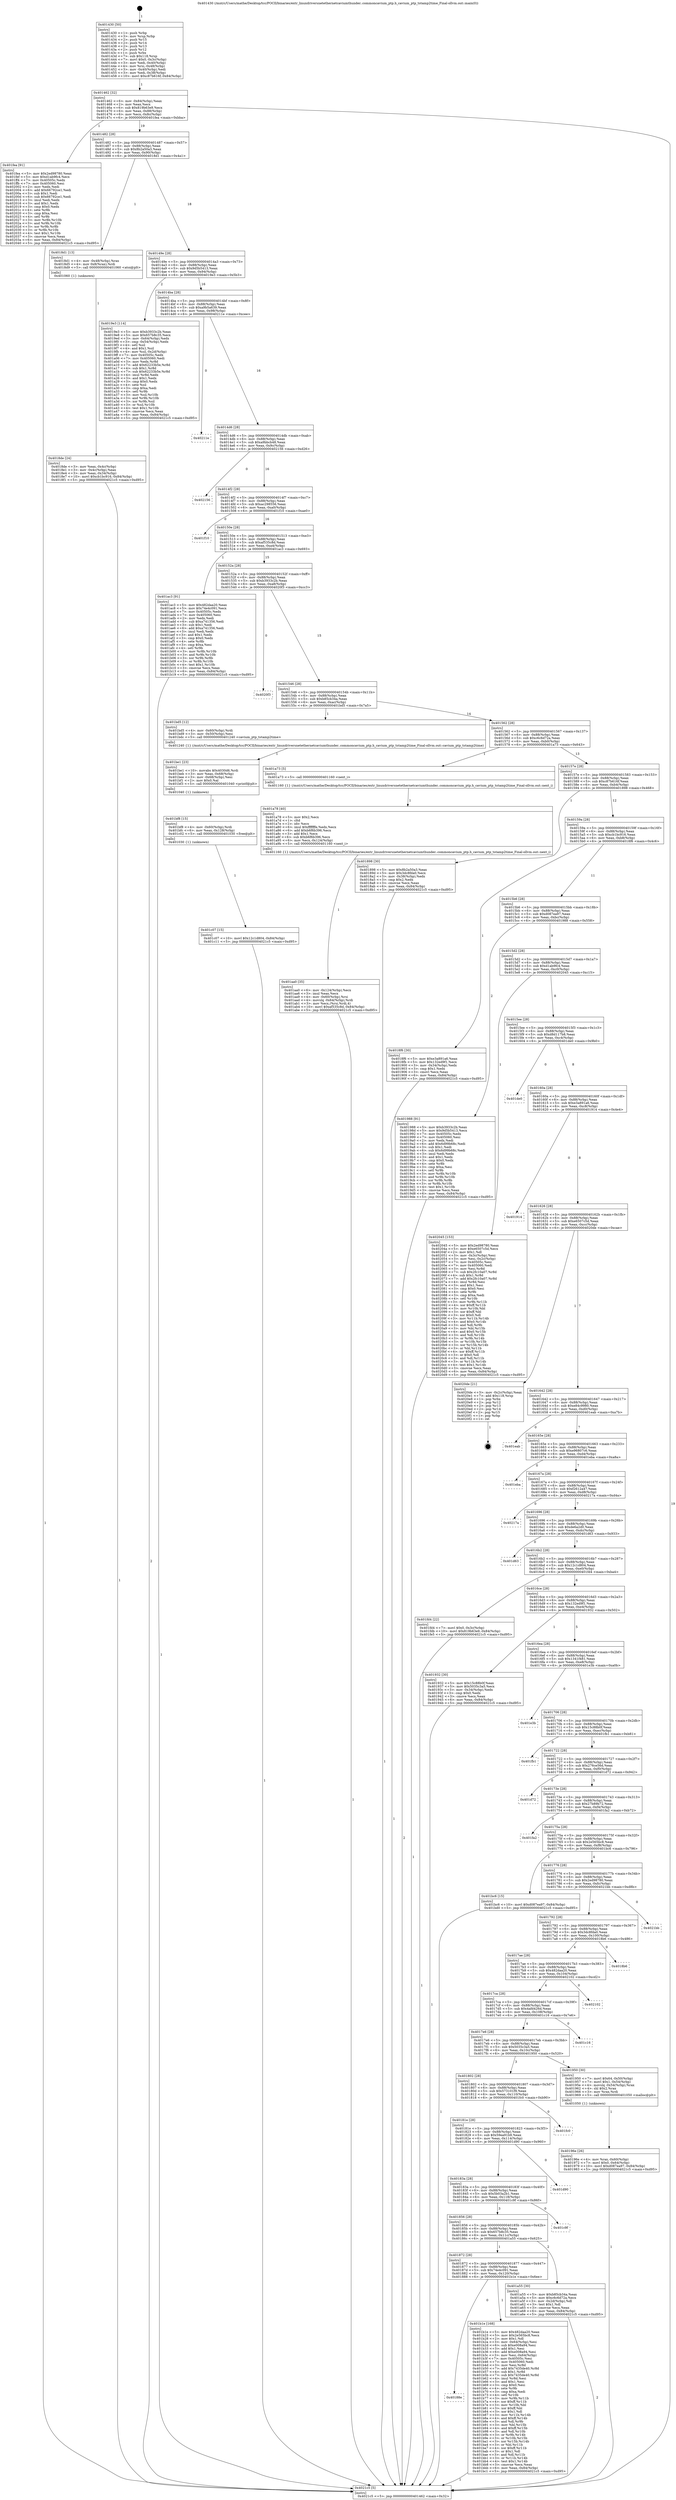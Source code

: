 digraph "0x401430" {
  label = "0x401430 (/mnt/c/Users/mathe/Desktop/tcc/POCII/binaries/extr_linuxdriversnetethernetcaviumthunder..commoncavium_ptp.h_cavium_ptp_tstamp2time_Final-ollvm.out::main(0))"
  labelloc = "t"
  node[shape=record]

  Entry [label="",width=0.3,height=0.3,shape=circle,fillcolor=black,style=filled]
  "0x401462" [label="{
     0x401462 [32]\l
     | [instrs]\l
     &nbsp;&nbsp;0x401462 \<+6\>: mov -0x84(%rbp),%eax\l
     &nbsp;&nbsp;0x401468 \<+2\>: mov %eax,%ecx\l
     &nbsp;&nbsp;0x40146a \<+6\>: sub $0x819b63e9,%ecx\l
     &nbsp;&nbsp;0x401470 \<+6\>: mov %eax,-0x88(%rbp)\l
     &nbsp;&nbsp;0x401476 \<+6\>: mov %ecx,-0x8c(%rbp)\l
     &nbsp;&nbsp;0x40147c \<+6\>: je 0000000000401fea \<main+0xbba\>\l
  }"]
  "0x401fea" [label="{
     0x401fea [91]\l
     | [instrs]\l
     &nbsp;&nbsp;0x401fea \<+5\>: mov $0x2ed98780,%eax\l
     &nbsp;&nbsp;0x401fef \<+5\>: mov $0xd1ab9fc4,%ecx\l
     &nbsp;&nbsp;0x401ff4 \<+7\>: mov 0x40505c,%edx\l
     &nbsp;&nbsp;0x401ffb \<+7\>: mov 0x405060,%esi\l
     &nbsp;&nbsp;0x402002 \<+2\>: mov %edx,%edi\l
     &nbsp;&nbsp;0x402004 \<+6\>: add $0x66792ce1,%edi\l
     &nbsp;&nbsp;0x40200a \<+3\>: sub $0x1,%edi\l
     &nbsp;&nbsp;0x40200d \<+6\>: sub $0x66792ce1,%edi\l
     &nbsp;&nbsp;0x402013 \<+3\>: imul %edi,%edx\l
     &nbsp;&nbsp;0x402016 \<+3\>: and $0x1,%edx\l
     &nbsp;&nbsp;0x402019 \<+3\>: cmp $0x0,%edx\l
     &nbsp;&nbsp;0x40201c \<+4\>: sete %r8b\l
     &nbsp;&nbsp;0x402020 \<+3\>: cmp $0xa,%esi\l
     &nbsp;&nbsp;0x402023 \<+4\>: setl %r9b\l
     &nbsp;&nbsp;0x402027 \<+3\>: mov %r8b,%r10b\l
     &nbsp;&nbsp;0x40202a \<+3\>: and %r9b,%r10b\l
     &nbsp;&nbsp;0x40202d \<+3\>: xor %r9b,%r8b\l
     &nbsp;&nbsp;0x402030 \<+3\>: or %r8b,%r10b\l
     &nbsp;&nbsp;0x402033 \<+4\>: test $0x1,%r10b\l
     &nbsp;&nbsp;0x402037 \<+3\>: cmovne %ecx,%eax\l
     &nbsp;&nbsp;0x40203a \<+6\>: mov %eax,-0x84(%rbp)\l
     &nbsp;&nbsp;0x402040 \<+5\>: jmp 00000000004021c5 \<main+0xd95\>\l
  }"]
  "0x401482" [label="{
     0x401482 [28]\l
     | [instrs]\l
     &nbsp;&nbsp;0x401482 \<+5\>: jmp 0000000000401487 \<main+0x57\>\l
     &nbsp;&nbsp;0x401487 \<+6\>: mov -0x88(%rbp),%eax\l
     &nbsp;&nbsp;0x40148d \<+5\>: sub $0x8b2a50a3,%eax\l
     &nbsp;&nbsp;0x401492 \<+6\>: mov %eax,-0x90(%rbp)\l
     &nbsp;&nbsp;0x401498 \<+6\>: je 00000000004018d1 \<main+0x4a1\>\l
  }"]
  Exit [label="",width=0.3,height=0.3,shape=circle,fillcolor=black,style=filled,peripheries=2]
  "0x4018d1" [label="{
     0x4018d1 [13]\l
     | [instrs]\l
     &nbsp;&nbsp;0x4018d1 \<+4\>: mov -0x48(%rbp),%rax\l
     &nbsp;&nbsp;0x4018d5 \<+4\>: mov 0x8(%rax),%rdi\l
     &nbsp;&nbsp;0x4018d9 \<+5\>: call 0000000000401060 \<atoi@plt\>\l
     | [calls]\l
     &nbsp;&nbsp;0x401060 \{1\} (unknown)\l
  }"]
  "0x40149e" [label="{
     0x40149e [28]\l
     | [instrs]\l
     &nbsp;&nbsp;0x40149e \<+5\>: jmp 00000000004014a3 \<main+0x73\>\l
     &nbsp;&nbsp;0x4014a3 \<+6\>: mov -0x88(%rbp),%eax\l
     &nbsp;&nbsp;0x4014a9 \<+5\>: sub $0x9d5b5413,%eax\l
     &nbsp;&nbsp;0x4014ae \<+6\>: mov %eax,-0x94(%rbp)\l
     &nbsp;&nbsp;0x4014b4 \<+6\>: je 00000000004019e3 \<main+0x5b3\>\l
  }"]
  "0x401c07" [label="{
     0x401c07 [15]\l
     | [instrs]\l
     &nbsp;&nbsp;0x401c07 \<+10\>: movl $0x12c1d804,-0x84(%rbp)\l
     &nbsp;&nbsp;0x401c11 \<+5\>: jmp 00000000004021c5 \<main+0xd95\>\l
  }"]
  "0x4019e3" [label="{
     0x4019e3 [114]\l
     | [instrs]\l
     &nbsp;&nbsp;0x4019e3 \<+5\>: mov $0xb3933c2b,%eax\l
     &nbsp;&nbsp;0x4019e8 \<+5\>: mov $0x657b8c35,%ecx\l
     &nbsp;&nbsp;0x4019ed \<+3\>: mov -0x64(%rbp),%edx\l
     &nbsp;&nbsp;0x4019f0 \<+3\>: cmp -0x54(%rbp),%edx\l
     &nbsp;&nbsp;0x4019f3 \<+4\>: setl %sil\l
     &nbsp;&nbsp;0x4019f7 \<+4\>: and $0x1,%sil\l
     &nbsp;&nbsp;0x4019fb \<+4\>: mov %sil,-0x2d(%rbp)\l
     &nbsp;&nbsp;0x4019ff \<+7\>: mov 0x40505c,%edx\l
     &nbsp;&nbsp;0x401a06 \<+7\>: mov 0x405060,%edi\l
     &nbsp;&nbsp;0x401a0d \<+3\>: mov %edx,%r8d\l
     &nbsp;&nbsp;0x401a10 \<+7\>: add $0x62233b5e,%r8d\l
     &nbsp;&nbsp;0x401a17 \<+4\>: sub $0x1,%r8d\l
     &nbsp;&nbsp;0x401a1b \<+7\>: sub $0x62233b5e,%r8d\l
     &nbsp;&nbsp;0x401a22 \<+4\>: imul %r8d,%edx\l
     &nbsp;&nbsp;0x401a26 \<+3\>: and $0x1,%edx\l
     &nbsp;&nbsp;0x401a29 \<+3\>: cmp $0x0,%edx\l
     &nbsp;&nbsp;0x401a2c \<+4\>: sete %sil\l
     &nbsp;&nbsp;0x401a30 \<+3\>: cmp $0xa,%edi\l
     &nbsp;&nbsp;0x401a33 \<+4\>: setl %r9b\l
     &nbsp;&nbsp;0x401a37 \<+3\>: mov %sil,%r10b\l
     &nbsp;&nbsp;0x401a3a \<+3\>: and %r9b,%r10b\l
     &nbsp;&nbsp;0x401a3d \<+3\>: xor %r9b,%sil\l
     &nbsp;&nbsp;0x401a40 \<+3\>: or %sil,%r10b\l
     &nbsp;&nbsp;0x401a43 \<+4\>: test $0x1,%r10b\l
     &nbsp;&nbsp;0x401a47 \<+3\>: cmovne %ecx,%eax\l
     &nbsp;&nbsp;0x401a4a \<+6\>: mov %eax,-0x84(%rbp)\l
     &nbsp;&nbsp;0x401a50 \<+5\>: jmp 00000000004021c5 \<main+0xd95\>\l
  }"]
  "0x4014ba" [label="{
     0x4014ba [28]\l
     | [instrs]\l
     &nbsp;&nbsp;0x4014ba \<+5\>: jmp 00000000004014bf \<main+0x8f\>\l
     &nbsp;&nbsp;0x4014bf \<+6\>: mov -0x88(%rbp),%eax\l
     &nbsp;&nbsp;0x4014c5 \<+5\>: sub $0xa9b5a639,%eax\l
     &nbsp;&nbsp;0x4014ca \<+6\>: mov %eax,-0x98(%rbp)\l
     &nbsp;&nbsp;0x4014d0 \<+6\>: je 000000000040211e \<main+0xcee\>\l
  }"]
  "0x401bf8" [label="{
     0x401bf8 [15]\l
     | [instrs]\l
     &nbsp;&nbsp;0x401bf8 \<+4\>: mov -0x60(%rbp),%rdi\l
     &nbsp;&nbsp;0x401bfc \<+6\>: mov %eax,-0x128(%rbp)\l
     &nbsp;&nbsp;0x401c02 \<+5\>: call 0000000000401030 \<free@plt\>\l
     | [calls]\l
     &nbsp;&nbsp;0x401030 \{1\} (unknown)\l
  }"]
  "0x40211e" [label="{
     0x40211e\l
  }", style=dashed]
  "0x4014d6" [label="{
     0x4014d6 [28]\l
     | [instrs]\l
     &nbsp;&nbsp;0x4014d6 \<+5\>: jmp 00000000004014db \<main+0xab\>\l
     &nbsp;&nbsp;0x4014db \<+6\>: mov -0x88(%rbp),%eax\l
     &nbsp;&nbsp;0x4014e1 \<+5\>: sub $0xa9bbcb48,%eax\l
     &nbsp;&nbsp;0x4014e6 \<+6\>: mov %eax,-0x9c(%rbp)\l
     &nbsp;&nbsp;0x4014ec \<+6\>: je 0000000000402156 \<main+0xd26\>\l
  }"]
  "0x401be1" [label="{
     0x401be1 [23]\l
     | [instrs]\l
     &nbsp;&nbsp;0x401be1 \<+10\>: movabs $0x4030d6,%rdi\l
     &nbsp;&nbsp;0x401beb \<+3\>: mov %eax,-0x68(%rbp)\l
     &nbsp;&nbsp;0x401bee \<+3\>: mov -0x68(%rbp),%esi\l
     &nbsp;&nbsp;0x401bf1 \<+2\>: mov $0x0,%al\l
     &nbsp;&nbsp;0x401bf3 \<+5\>: call 0000000000401040 \<printf@plt\>\l
     | [calls]\l
     &nbsp;&nbsp;0x401040 \{1\} (unknown)\l
  }"]
  "0x402156" [label="{
     0x402156\l
  }", style=dashed]
  "0x4014f2" [label="{
     0x4014f2 [28]\l
     | [instrs]\l
     &nbsp;&nbsp;0x4014f2 \<+5\>: jmp 00000000004014f7 \<main+0xc7\>\l
     &nbsp;&nbsp;0x4014f7 \<+6\>: mov -0x88(%rbp),%eax\l
     &nbsp;&nbsp;0x4014fd \<+5\>: sub $0xac298556,%eax\l
     &nbsp;&nbsp;0x401502 \<+6\>: mov %eax,-0xa0(%rbp)\l
     &nbsp;&nbsp;0x401508 \<+6\>: je 0000000000401f10 \<main+0xae0\>\l
  }"]
  "0x40188e" [label="{
     0x40188e\l
  }", style=dashed]
  "0x401f10" [label="{
     0x401f10\l
  }", style=dashed]
  "0x40150e" [label="{
     0x40150e [28]\l
     | [instrs]\l
     &nbsp;&nbsp;0x40150e \<+5\>: jmp 0000000000401513 \<main+0xe3\>\l
     &nbsp;&nbsp;0x401513 \<+6\>: mov -0x88(%rbp),%eax\l
     &nbsp;&nbsp;0x401519 \<+5\>: sub $0xaf535c8d,%eax\l
     &nbsp;&nbsp;0x40151e \<+6\>: mov %eax,-0xa4(%rbp)\l
     &nbsp;&nbsp;0x401524 \<+6\>: je 0000000000401ac3 \<main+0x693\>\l
  }"]
  "0x401b1e" [label="{
     0x401b1e [168]\l
     | [instrs]\l
     &nbsp;&nbsp;0x401b1e \<+5\>: mov $0x482daa20,%eax\l
     &nbsp;&nbsp;0x401b23 \<+5\>: mov $0x2e565bc8,%ecx\l
     &nbsp;&nbsp;0x401b28 \<+2\>: mov $0x1,%dl\l
     &nbsp;&nbsp;0x401b2a \<+3\>: mov -0x64(%rbp),%esi\l
     &nbsp;&nbsp;0x401b2d \<+6\>: sub $0xe008a94,%esi\l
     &nbsp;&nbsp;0x401b33 \<+3\>: add $0x1,%esi\l
     &nbsp;&nbsp;0x401b36 \<+6\>: add $0xe008a94,%esi\l
     &nbsp;&nbsp;0x401b3c \<+3\>: mov %esi,-0x64(%rbp)\l
     &nbsp;&nbsp;0x401b3f \<+7\>: mov 0x40505c,%esi\l
     &nbsp;&nbsp;0x401b46 \<+7\>: mov 0x405060,%edi\l
     &nbsp;&nbsp;0x401b4d \<+3\>: mov %esi,%r8d\l
     &nbsp;&nbsp;0x401b50 \<+7\>: add $0x7435de40,%r8d\l
     &nbsp;&nbsp;0x401b57 \<+4\>: sub $0x1,%r8d\l
     &nbsp;&nbsp;0x401b5b \<+7\>: sub $0x7435de40,%r8d\l
     &nbsp;&nbsp;0x401b62 \<+4\>: imul %r8d,%esi\l
     &nbsp;&nbsp;0x401b66 \<+3\>: and $0x1,%esi\l
     &nbsp;&nbsp;0x401b69 \<+3\>: cmp $0x0,%esi\l
     &nbsp;&nbsp;0x401b6c \<+4\>: sete %r9b\l
     &nbsp;&nbsp;0x401b70 \<+3\>: cmp $0xa,%edi\l
     &nbsp;&nbsp;0x401b73 \<+4\>: setl %r10b\l
     &nbsp;&nbsp;0x401b77 \<+3\>: mov %r9b,%r11b\l
     &nbsp;&nbsp;0x401b7a \<+4\>: xor $0xff,%r11b\l
     &nbsp;&nbsp;0x401b7e \<+3\>: mov %r10b,%bl\l
     &nbsp;&nbsp;0x401b81 \<+3\>: xor $0xff,%bl\l
     &nbsp;&nbsp;0x401b84 \<+3\>: xor $0x1,%dl\l
     &nbsp;&nbsp;0x401b87 \<+3\>: mov %r11b,%r14b\l
     &nbsp;&nbsp;0x401b8a \<+4\>: and $0xff,%r14b\l
     &nbsp;&nbsp;0x401b8e \<+3\>: and %dl,%r9b\l
     &nbsp;&nbsp;0x401b91 \<+3\>: mov %bl,%r15b\l
     &nbsp;&nbsp;0x401b94 \<+4\>: and $0xff,%r15b\l
     &nbsp;&nbsp;0x401b98 \<+3\>: and %dl,%r10b\l
     &nbsp;&nbsp;0x401b9b \<+3\>: or %r9b,%r14b\l
     &nbsp;&nbsp;0x401b9e \<+3\>: or %r10b,%r15b\l
     &nbsp;&nbsp;0x401ba1 \<+3\>: xor %r15b,%r14b\l
     &nbsp;&nbsp;0x401ba4 \<+3\>: or %bl,%r11b\l
     &nbsp;&nbsp;0x401ba7 \<+4\>: xor $0xff,%r11b\l
     &nbsp;&nbsp;0x401bab \<+3\>: or $0x1,%dl\l
     &nbsp;&nbsp;0x401bae \<+3\>: and %dl,%r11b\l
     &nbsp;&nbsp;0x401bb1 \<+3\>: or %r11b,%r14b\l
     &nbsp;&nbsp;0x401bb4 \<+4\>: test $0x1,%r14b\l
     &nbsp;&nbsp;0x401bb8 \<+3\>: cmovne %ecx,%eax\l
     &nbsp;&nbsp;0x401bbb \<+6\>: mov %eax,-0x84(%rbp)\l
     &nbsp;&nbsp;0x401bc1 \<+5\>: jmp 00000000004021c5 \<main+0xd95\>\l
  }"]
  "0x401ac3" [label="{
     0x401ac3 [91]\l
     | [instrs]\l
     &nbsp;&nbsp;0x401ac3 \<+5\>: mov $0x482daa20,%eax\l
     &nbsp;&nbsp;0x401ac8 \<+5\>: mov $0x74e4c091,%ecx\l
     &nbsp;&nbsp;0x401acd \<+7\>: mov 0x40505c,%edx\l
     &nbsp;&nbsp;0x401ad4 \<+7\>: mov 0x405060,%esi\l
     &nbsp;&nbsp;0x401adb \<+2\>: mov %edx,%edi\l
     &nbsp;&nbsp;0x401add \<+6\>: sub $0xa741356,%edi\l
     &nbsp;&nbsp;0x401ae3 \<+3\>: sub $0x1,%edi\l
     &nbsp;&nbsp;0x401ae6 \<+6\>: add $0xa741356,%edi\l
     &nbsp;&nbsp;0x401aec \<+3\>: imul %edi,%edx\l
     &nbsp;&nbsp;0x401aef \<+3\>: and $0x1,%edx\l
     &nbsp;&nbsp;0x401af2 \<+3\>: cmp $0x0,%edx\l
     &nbsp;&nbsp;0x401af5 \<+4\>: sete %r8b\l
     &nbsp;&nbsp;0x401af9 \<+3\>: cmp $0xa,%esi\l
     &nbsp;&nbsp;0x401afc \<+4\>: setl %r9b\l
     &nbsp;&nbsp;0x401b00 \<+3\>: mov %r8b,%r10b\l
     &nbsp;&nbsp;0x401b03 \<+3\>: and %r9b,%r10b\l
     &nbsp;&nbsp;0x401b06 \<+3\>: xor %r9b,%r8b\l
     &nbsp;&nbsp;0x401b09 \<+3\>: or %r8b,%r10b\l
     &nbsp;&nbsp;0x401b0c \<+4\>: test $0x1,%r10b\l
     &nbsp;&nbsp;0x401b10 \<+3\>: cmovne %ecx,%eax\l
     &nbsp;&nbsp;0x401b13 \<+6\>: mov %eax,-0x84(%rbp)\l
     &nbsp;&nbsp;0x401b19 \<+5\>: jmp 00000000004021c5 \<main+0xd95\>\l
  }"]
  "0x40152a" [label="{
     0x40152a [28]\l
     | [instrs]\l
     &nbsp;&nbsp;0x40152a \<+5\>: jmp 000000000040152f \<main+0xff\>\l
     &nbsp;&nbsp;0x40152f \<+6\>: mov -0x88(%rbp),%eax\l
     &nbsp;&nbsp;0x401535 \<+5\>: sub $0xb3933c2b,%eax\l
     &nbsp;&nbsp;0x40153a \<+6\>: mov %eax,-0xa8(%rbp)\l
     &nbsp;&nbsp;0x401540 \<+6\>: je 00000000004020f3 \<main+0xcc3\>\l
  }"]
  "0x401aa0" [label="{
     0x401aa0 [35]\l
     | [instrs]\l
     &nbsp;&nbsp;0x401aa0 \<+6\>: mov -0x124(%rbp),%ecx\l
     &nbsp;&nbsp;0x401aa6 \<+3\>: imul %eax,%ecx\l
     &nbsp;&nbsp;0x401aa9 \<+4\>: mov -0x60(%rbp),%rsi\l
     &nbsp;&nbsp;0x401aad \<+4\>: movslq -0x64(%rbp),%rdi\l
     &nbsp;&nbsp;0x401ab1 \<+3\>: mov %ecx,(%rsi,%rdi,4)\l
     &nbsp;&nbsp;0x401ab4 \<+10\>: movl $0xaf535c8d,-0x84(%rbp)\l
     &nbsp;&nbsp;0x401abe \<+5\>: jmp 00000000004021c5 \<main+0xd95\>\l
  }"]
  "0x4020f3" [label="{
     0x4020f3\l
  }", style=dashed]
  "0x401546" [label="{
     0x401546 [28]\l
     | [instrs]\l
     &nbsp;&nbsp;0x401546 \<+5\>: jmp 000000000040154b \<main+0x11b\>\l
     &nbsp;&nbsp;0x40154b \<+6\>: mov -0x88(%rbp),%eax\l
     &nbsp;&nbsp;0x401551 \<+5\>: sub $0xb85cb34a,%eax\l
     &nbsp;&nbsp;0x401556 \<+6\>: mov %eax,-0xac(%rbp)\l
     &nbsp;&nbsp;0x40155c \<+6\>: je 0000000000401bd5 \<main+0x7a5\>\l
  }"]
  "0x401a78" [label="{
     0x401a78 [40]\l
     | [instrs]\l
     &nbsp;&nbsp;0x401a78 \<+5\>: mov $0x2,%ecx\l
     &nbsp;&nbsp;0x401a7d \<+1\>: cltd\l
     &nbsp;&nbsp;0x401a7e \<+2\>: idiv %ecx\l
     &nbsp;&nbsp;0x401a80 \<+6\>: imul $0xfffffffe,%edx,%ecx\l
     &nbsp;&nbsp;0x401a86 \<+6\>: add $0xb6f6b396,%ecx\l
     &nbsp;&nbsp;0x401a8c \<+3\>: add $0x1,%ecx\l
     &nbsp;&nbsp;0x401a8f \<+6\>: sub $0xb6f6b396,%ecx\l
     &nbsp;&nbsp;0x401a95 \<+6\>: mov %ecx,-0x124(%rbp)\l
     &nbsp;&nbsp;0x401a9b \<+5\>: call 0000000000401160 \<next_i\>\l
     | [calls]\l
     &nbsp;&nbsp;0x401160 \{1\} (/mnt/c/Users/mathe/Desktop/tcc/POCII/binaries/extr_linuxdriversnetethernetcaviumthunder..commoncavium_ptp.h_cavium_ptp_tstamp2time_Final-ollvm.out::next_i)\l
  }"]
  "0x401bd5" [label="{
     0x401bd5 [12]\l
     | [instrs]\l
     &nbsp;&nbsp;0x401bd5 \<+4\>: mov -0x60(%rbp),%rdi\l
     &nbsp;&nbsp;0x401bd9 \<+3\>: mov -0x50(%rbp),%esi\l
     &nbsp;&nbsp;0x401bdc \<+5\>: call 0000000000401240 \<cavium_ptp_tstamp2time\>\l
     | [calls]\l
     &nbsp;&nbsp;0x401240 \{1\} (/mnt/c/Users/mathe/Desktop/tcc/POCII/binaries/extr_linuxdriversnetethernetcaviumthunder..commoncavium_ptp.h_cavium_ptp_tstamp2time_Final-ollvm.out::cavium_ptp_tstamp2time)\l
  }"]
  "0x401562" [label="{
     0x401562 [28]\l
     | [instrs]\l
     &nbsp;&nbsp;0x401562 \<+5\>: jmp 0000000000401567 \<main+0x137\>\l
     &nbsp;&nbsp;0x401567 \<+6\>: mov -0x88(%rbp),%eax\l
     &nbsp;&nbsp;0x40156d \<+5\>: sub $0xc6c6d72a,%eax\l
     &nbsp;&nbsp;0x401572 \<+6\>: mov %eax,-0xb0(%rbp)\l
     &nbsp;&nbsp;0x401578 \<+6\>: je 0000000000401a73 \<main+0x643\>\l
  }"]
  "0x401872" [label="{
     0x401872 [28]\l
     | [instrs]\l
     &nbsp;&nbsp;0x401872 \<+5\>: jmp 0000000000401877 \<main+0x447\>\l
     &nbsp;&nbsp;0x401877 \<+6\>: mov -0x88(%rbp),%eax\l
     &nbsp;&nbsp;0x40187d \<+5\>: sub $0x74e4c091,%eax\l
     &nbsp;&nbsp;0x401882 \<+6\>: mov %eax,-0x120(%rbp)\l
     &nbsp;&nbsp;0x401888 \<+6\>: je 0000000000401b1e \<main+0x6ee\>\l
  }"]
  "0x401a73" [label="{
     0x401a73 [5]\l
     | [instrs]\l
     &nbsp;&nbsp;0x401a73 \<+5\>: call 0000000000401160 \<next_i\>\l
     | [calls]\l
     &nbsp;&nbsp;0x401160 \{1\} (/mnt/c/Users/mathe/Desktop/tcc/POCII/binaries/extr_linuxdriversnetethernetcaviumthunder..commoncavium_ptp.h_cavium_ptp_tstamp2time_Final-ollvm.out::next_i)\l
  }"]
  "0x40157e" [label="{
     0x40157e [28]\l
     | [instrs]\l
     &nbsp;&nbsp;0x40157e \<+5\>: jmp 0000000000401583 \<main+0x153\>\l
     &nbsp;&nbsp;0x401583 \<+6\>: mov -0x88(%rbp),%eax\l
     &nbsp;&nbsp;0x401589 \<+5\>: sub $0xc87b616f,%eax\l
     &nbsp;&nbsp;0x40158e \<+6\>: mov %eax,-0xb4(%rbp)\l
     &nbsp;&nbsp;0x401594 \<+6\>: je 0000000000401898 \<main+0x468\>\l
  }"]
  "0x401a55" [label="{
     0x401a55 [30]\l
     | [instrs]\l
     &nbsp;&nbsp;0x401a55 \<+5\>: mov $0xb85cb34a,%eax\l
     &nbsp;&nbsp;0x401a5a \<+5\>: mov $0xc6c6d72a,%ecx\l
     &nbsp;&nbsp;0x401a5f \<+3\>: mov -0x2d(%rbp),%dl\l
     &nbsp;&nbsp;0x401a62 \<+3\>: test $0x1,%dl\l
     &nbsp;&nbsp;0x401a65 \<+3\>: cmovne %ecx,%eax\l
     &nbsp;&nbsp;0x401a68 \<+6\>: mov %eax,-0x84(%rbp)\l
     &nbsp;&nbsp;0x401a6e \<+5\>: jmp 00000000004021c5 \<main+0xd95\>\l
  }"]
  "0x401898" [label="{
     0x401898 [30]\l
     | [instrs]\l
     &nbsp;&nbsp;0x401898 \<+5\>: mov $0x8b2a50a3,%eax\l
     &nbsp;&nbsp;0x40189d \<+5\>: mov $0x3dc8fda0,%ecx\l
     &nbsp;&nbsp;0x4018a2 \<+3\>: mov -0x38(%rbp),%edx\l
     &nbsp;&nbsp;0x4018a5 \<+3\>: cmp $0x2,%edx\l
     &nbsp;&nbsp;0x4018a8 \<+3\>: cmovne %ecx,%eax\l
     &nbsp;&nbsp;0x4018ab \<+6\>: mov %eax,-0x84(%rbp)\l
     &nbsp;&nbsp;0x4018b1 \<+5\>: jmp 00000000004021c5 \<main+0xd95\>\l
  }"]
  "0x40159a" [label="{
     0x40159a [28]\l
     | [instrs]\l
     &nbsp;&nbsp;0x40159a \<+5\>: jmp 000000000040159f \<main+0x16f\>\l
     &nbsp;&nbsp;0x40159f \<+6\>: mov -0x88(%rbp),%eax\l
     &nbsp;&nbsp;0x4015a5 \<+5\>: sub $0xcb1bc916,%eax\l
     &nbsp;&nbsp;0x4015aa \<+6\>: mov %eax,-0xb8(%rbp)\l
     &nbsp;&nbsp;0x4015b0 \<+6\>: je 00000000004018f6 \<main+0x4c6\>\l
  }"]
  "0x4021c5" [label="{
     0x4021c5 [5]\l
     | [instrs]\l
     &nbsp;&nbsp;0x4021c5 \<+5\>: jmp 0000000000401462 \<main+0x32\>\l
  }"]
  "0x401430" [label="{
     0x401430 [50]\l
     | [instrs]\l
     &nbsp;&nbsp;0x401430 \<+1\>: push %rbp\l
     &nbsp;&nbsp;0x401431 \<+3\>: mov %rsp,%rbp\l
     &nbsp;&nbsp;0x401434 \<+2\>: push %r15\l
     &nbsp;&nbsp;0x401436 \<+2\>: push %r14\l
     &nbsp;&nbsp;0x401438 \<+2\>: push %r13\l
     &nbsp;&nbsp;0x40143a \<+2\>: push %r12\l
     &nbsp;&nbsp;0x40143c \<+1\>: push %rbx\l
     &nbsp;&nbsp;0x40143d \<+7\>: sub $0x118,%rsp\l
     &nbsp;&nbsp;0x401444 \<+7\>: movl $0x0,-0x3c(%rbp)\l
     &nbsp;&nbsp;0x40144b \<+3\>: mov %edi,-0x40(%rbp)\l
     &nbsp;&nbsp;0x40144e \<+4\>: mov %rsi,-0x48(%rbp)\l
     &nbsp;&nbsp;0x401452 \<+3\>: mov -0x40(%rbp),%edi\l
     &nbsp;&nbsp;0x401455 \<+3\>: mov %edi,-0x38(%rbp)\l
     &nbsp;&nbsp;0x401458 \<+10\>: movl $0xc87b616f,-0x84(%rbp)\l
  }"]
  "0x4018de" [label="{
     0x4018de [24]\l
     | [instrs]\l
     &nbsp;&nbsp;0x4018de \<+3\>: mov %eax,-0x4c(%rbp)\l
     &nbsp;&nbsp;0x4018e1 \<+3\>: mov -0x4c(%rbp),%eax\l
     &nbsp;&nbsp;0x4018e4 \<+3\>: mov %eax,-0x34(%rbp)\l
     &nbsp;&nbsp;0x4018e7 \<+10\>: movl $0xcb1bc916,-0x84(%rbp)\l
     &nbsp;&nbsp;0x4018f1 \<+5\>: jmp 00000000004021c5 \<main+0xd95\>\l
  }"]
  "0x401856" [label="{
     0x401856 [28]\l
     | [instrs]\l
     &nbsp;&nbsp;0x401856 \<+5\>: jmp 000000000040185b \<main+0x42b\>\l
     &nbsp;&nbsp;0x40185b \<+6\>: mov -0x88(%rbp),%eax\l
     &nbsp;&nbsp;0x401861 \<+5\>: sub $0x657b8c35,%eax\l
     &nbsp;&nbsp;0x401866 \<+6\>: mov %eax,-0x11c(%rbp)\l
     &nbsp;&nbsp;0x40186c \<+6\>: je 0000000000401a55 \<main+0x625\>\l
  }"]
  "0x4018f6" [label="{
     0x4018f6 [30]\l
     | [instrs]\l
     &nbsp;&nbsp;0x4018f6 \<+5\>: mov $0xe3a891a6,%eax\l
     &nbsp;&nbsp;0x4018fb \<+5\>: mov $0x132ed9f1,%ecx\l
     &nbsp;&nbsp;0x401900 \<+3\>: mov -0x34(%rbp),%edx\l
     &nbsp;&nbsp;0x401903 \<+3\>: cmp $0x1,%edx\l
     &nbsp;&nbsp;0x401906 \<+3\>: cmovl %ecx,%eax\l
     &nbsp;&nbsp;0x401909 \<+6\>: mov %eax,-0x84(%rbp)\l
     &nbsp;&nbsp;0x40190f \<+5\>: jmp 00000000004021c5 \<main+0xd95\>\l
  }"]
  "0x4015b6" [label="{
     0x4015b6 [28]\l
     | [instrs]\l
     &nbsp;&nbsp;0x4015b6 \<+5\>: jmp 00000000004015bb \<main+0x18b\>\l
     &nbsp;&nbsp;0x4015bb \<+6\>: mov -0x88(%rbp),%eax\l
     &nbsp;&nbsp;0x4015c1 \<+5\>: sub $0xd087ea97,%eax\l
     &nbsp;&nbsp;0x4015c6 \<+6\>: mov %eax,-0xbc(%rbp)\l
     &nbsp;&nbsp;0x4015cc \<+6\>: je 0000000000401988 \<main+0x558\>\l
  }"]
  "0x401c9f" [label="{
     0x401c9f\l
  }", style=dashed]
  "0x401988" [label="{
     0x401988 [91]\l
     | [instrs]\l
     &nbsp;&nbsp;0x401988 \<+5\>: mov $0xb3933c2b,%eax\l
     &nbsp;&nbsp;0x40198d \<+5\>: mov $0x9d5b5413,%ecx\l
     &nbsp;&nbsp;0x401992 \<+7\>: mov 0x40505c,%edx\l
     &nbsp;&nbsp;0x401999 \<+7\>: mov 0x405060,%esi\l
     &nbsp;&nbsp;0x4019a0 \<+2\>: mov %edx,%edi\l
     &nbsp;&nbsp;0x4019a2 \<+6\>: add $0x6d99b68c,%edi\l
     &nbsp;&nbsp;0x4019a8 \<+3\>: sub $0x1,%edi\l
     &nbsp;&nbsp;0x4019ab \<+6\>: sub $0x6d99b68c,%edi\l
     &nbsp;&nbsp;0x4019b1 \<+3\>: imul %edi,%edx\l
     &nbsp;&nbsp;0x4019b4 \<+3\>: and $0x1,%edx\l
     &nbsp;&nbsp;0x4019b7 \<+3\>: cmp $0x0,%edx\l
     &nbsp;&nbsp;0x4019ba \<+4\>: sete %r8b\l
     &nbsp;&nbsp;0x4019be \<+3\>: cmp $0xa,%esi\l
     &nbsp;&nbsp;0x4019c1 \<+4\>: setl %r9b\l
     &nbsp;&nbsp;0x4019c5 \<+3\>: mov %r8b,%r10b\l
     &nbsp;&nbsp;0x4019c8 \<+3\>: and %r9b,%r10b\l
     &nbsp;&nbsp;0x4019cb \<+3\>: xor %r9b,%r8b\l
     &nbsp;&nbsp;0x4019ce \<+3\>: or %r8b,%r10b\l
     &nbsp;&nbsp;0x4019d1 \<+4\>: test $0x1,%r10b\l
     &nbsp;&nbsp;0x4019d5 \<+3\>: cmovne %ecx,%eax\l
     &nbsp;&nbsp;0x4019d8 \<+6\>: mov %eax,-0x84(%rbp)\l
     &nbsp;&nbsp;0x4019de \<+5\>: jmp 00000000004021c5 \<main+0xd95\>\l
  }"]
  "0x4015d2" [label="{
     0x4015d2 [28]\l
     | [instrs]\l
     &nbsp;&nbsp;0x4015d2 \<+5\>: jmp 00000000004015d7 \<main+0x1a7\>\l
     &nbsp;&nbsp;0x4015d7 \<+6\>: mov -0x88(%rbp),%eax\l
     &nbsp;&nbsp;0x4015dd \<+5\>: sub $0xd1ab9fc4,%eax\l
     &nbsp;&nbsp;0x4015e2 \<+6\>: mov %eax,-0xc0(%rbp)\l
     &nbsp;&nbsp;0x4015e8 \<+6\>: je 0000000000402045 \<main+0xc15\>\l
  }"]
  "0x40183a" [label="{
     0x40183a [28]\l
     | [instrs]\l
     &nbsp;&nbsp;0x40183a \<+5\>: jmp 000000000040183f \<main+0x40f\>\l
     &nbsp;&nbsp;0x40183f \<+6\>: mov -0x88(%rbp),%eax\l
     &nbsp;&nbsp;0x401845 \<+5\>: sub $0x5b03a2b1,%eax\l
     &nbsp;&nbsp;0x40184a \<+6\>: mov %eax,-0x118(%rbp)\l
     &nbsp;&nbsp;0x401850 \<+6\>: je 0000000000401c9f \<main+0x86f\>\l
  }"]
  "0x402045" [label="{
     0x402045 [153]\l
     | [instrs]\l
     &nbsp;&nbsp;0x402045 \<+5\>: mov $0x2ed98780,%eax\l
     &nbsp;&nbsp;0x40204a \<+5\>: mov $0xe6507c5d,%ecx\l
     &nbsp;&nbsp;0x40204f \<+2\>: mov $0x1,%dl\l
     &nbsp;&nbsp;0x402051 \<+3\>: mov -0x3c(%rbp),%esi\l
     &nbsp;&nbsp;0x402054 \<+3\>: mov %esi,-0x2c(%rbp)\l
     &nbsp;&nbsp;0x402057 \<+7\>: mov 0x40505c,%esi\l
     &nbsp;&nbsp;0x40205e \<+7\>: mov 0x405060,%edi\l
     &nbsp;&nbsp;0x402065 \<+3\>: mov %esi,%r8d\l
     &nbsp;&nbsp;0x402068 \<+7\>: sub $0x2fc10a07,%r8d\l
     &nbsp;&nbsp;0x40206f \<+4\>: sub $0x1,%r8d\l
     &nbsp;&nbsp;0x402073 \<+7\>: add $0x2fc10a07,%r8d\l
     &nbsp;&nbsp;0x40207a \<+4\>: imul %r8d,%esi\l
     &nbsp;&nbsp;0x40207e \<+3\>: and $0x1,%esi\l
     &nbsp;&nbsp;0x402081 \<+3\>: cmp $0x0,%esi\l
     &nbsp;&nbsp;0x402084 \<+4\>: sete %r9b\l
     &nbsp;&nbsp;0x402088 \<+3\>: cmp $0xa,%edi\l
     &nbsp;&nbsp;0x40208b \<+4\>: setl %r10b\l
     &nbsp;&nbsp;0x40208f \<+3\>: mov %r9b,%r11b\l
     &nbsp;&nbsp;0x402092 \<+4\>: xor $0xff,%r11b\l
     &nbsp;&nbsp;0x402096 \<+3\>: mov %r10b,%bl\l
     &nbsp;&nbsp;0x402099 \<+3\>: xor $0xff,%bl\l
     &nbsp;&nbsp;0x40209c \<+3\>: xor $0x0,%dl\l
     &nbsp;&nbsp;0x40209f \<+3\>: mov %r11b,%r14b\l
     &nbsp;&nbsp;0x4020a2 \<+4\>: and $0x0,%r14b\l
     &nbsp;&nbsp;0x4020a6 \<+3\>: and %dl,%r9b\l
     &nbsp;&nbsp;0x4020a9 \<+3\>: mov %bl,%r15b\l
     &nbsp;&nbsp;0x4020ac \<+4\>: and $0x0,%r15b\l
     &nbsp;&nbsp;0x4020b0 \<+3\>: and %dl,%r10b\l
     &nbsp;&nbsp;0x4020b3 \<+3\>: or %r9b,%r14b\l
     &nbsp;&nbsp;0x4020b6 \<+3\>: or %r10b,%r15b\l
     &nbsp;&nbsp;0x4020b9 \<+3\>: xor %r15b,%r14b\l
     &nbsp;&nbsp;0x4020bc \<+3\>: or %bl,%r11b\l
     &nbsp;&nbsp;0x4020bf \<+4\>: xor $0xff,%r11b\l
     &nbsp;&nbsp;0x4020c3 \<+3\>: or $0x0,%dl\l
     &nbsp;&nbsp;0x4020c6 \<+3\>: and %dl,%r11b\l
     &nbsp;&nbsp;0x4020c9 \<+3\>: or %r11b,%r14b\l
     &nbsp;&nbsp;0x4020cc \<+4\>: test $0x1,%r14b\l
     &nbsp;&nbsp;0x4020d0 \<+3\>: cmovne %ecx,%eax\l
     &nbsp;&nbsp;0x4020d3 \<+6\>: mov %eax,-0x84(%rbp)\l
     &nbsp;&nbsp;0x4020d9 \<+5\>: jmp 00000000004021c5 \<main+0xd95\>\l
  }"]
  "0x4015ee" [label="{
     0x4015ee [28]\l
     | [instrs]\l
     &nbsp;&nbsp;0x4015ee \<+5\>: jmp 00000000004015f3 \<main+0x1c3\>\l
     &nbsp;&nbsp;0x4015f3 \<+6\>: mov -0x88(%rbp),%eax\l
     &nbsp;&nbsp;0x4015f9 \<+5\>: sub $0xd8d117b8,%eax\l
     &nbsp;&nbsp;0x4015fe \<+6\>: mov %eax,-0xc4(%rbp)\l
     &nbsp;&nbsp;0x401604 \<+6\>: je 0000000000401de0 \<main+0x9b0\>\l
  }"]
  "0x401d90" [label="{
     0x401d90\l
  }", style=dashed]
  "0x401de0" [label="{
     0x401de0\l
  }", style=dashed]
  "0x40160a" [label="{
     0x40160a [28]\l
     | [instrs]\l
     &nbsp;&nbsp;0x40160a \<+5\>: jmp 000000000040160f \<main+0x1df\>\l
     &nbsp;&nbsp;0x40160f \<+6\>: mov -0x88(%rbp),%eax\l
     &nbsp;&nbsp;0x401615 \<+5\>: sub $0xe3a891a6,%eax\l
     &nbsp;&nbsp;0x40161a \<+6\>: mov %eax,-0xc8(%rbp)\l
     &nbsp;&nbsp;0x401620 \<+6\>: je 0000000000401914 \<main+0x4e4\>\l
  }"]
  "0x40181e" [label="{
     0x40181e [28]\l
     | [instrs]\l
     &nbsp;&nbsp;0x40181e \<+5\>: jmp 0000000000401823 \<main+0x3f3\>\l
     &nbsp;&nbsp;0x401823 \<+6\>: mov -0x88(%rbp),%eax\l
     &nbsp;&nbsp;0x401829 \<+5\>: sub $0x59ea91b9,%eax\l
     &nbsp;&nbsp;0x40182e \<+6\>: mov %eax,-0x114(%rbp)\l
     &nbsp;&nbsp;0x401834 \<+6\>: je 0000000000401d90 \<main+0x960\>\l
  }"]
  "0x401914" [label="{
     0x401914\l
  }", style=dashed]
  "0x401626" [label="{
     0x401626 [28]\l
     | [instrs]\l
     &nbsp;&nbsp;0x401626 \<+5\>: jmp 000000000040162b \<main+0x1fb\>\l
     &nbsp;&nbsp;0x40162b \<+6\>: mov -0x88(%rbp),%eax\l
     &nbsp;&nbsp;0x401631 \<+5\>: sub $0xe6507c5d,%eax\l
     &nbsp;&nbsp;0x401636 \<+6\>: mov %eax,-0xcc(%rbp)\l
     &nbsp;&nbsp;0x40163c \<+6\>: je 00000000004020de \<main+0xcae\>\l
  }"]
  "0x401fc0" [label="{
     0x401fc0\l
  }", style=dashed]
  "0x4020de" [label="{
     0x4020de [21]\l
     | [instrs]\l
     &nbsp;&nbsp;0x4020de \<+3\>: mov -0x2c(%rbp),%eax\l
     &nbsp;&nbsp;0x4020e1 \<+7\>: add $0x118,%rsp\l
     &nbsp;&nbsp;0x4020e8 \<+1\>: pop %rbx\l
     &nbsp;&nbsp;0x4020e9 \<+2\>: pop %r12\l
     &nbsp;&nbsp;0x4020eb \<+2\>: pop %r13\l
     &nbsp;&nbsp;0x4020ed \<+2\>: pop %r14\l
     &nbsp;&nbsp;0x4020ef \<+2\>: pop %r15\l
     &nbsp;&nbsp;0x4020f1 \<+1\>: pop %rbp\l
     &nbsp;&nbsp;0x4020f2 \<+1\>: ret\l
  }"]
  "0x401642" [label="{
     0x401642 [28]\l
     | [instrs]\l
     &nbsp;&nbsp;0x401642 \<+5\>: jmp 0000000000401647 \<main+0x217\>\l
     &nbsp;&nbsp;0x401647 \<+6\>: mov -0x88(%rbp),%eax\l
     &nbsp;&nbsp;0x40164d \<+5\>: sub $0xe84c9980,%eax\l
     &nbsp;&nbsp;0x401652 \<+6\>: mov %eax,-0xd0(%rbp)\l
     &nbsp;&nbsp;0x401658 \<+6\>: je 0000000000401eab \<main+0xa7b\>\l
  }"]
  "0x40196e" [label="{
     0x40196e [26]\l
     | [instrs]\l
     &nbsp;&nbsp;0x40196e \<+4\>: mov %rax,-0x60(%rbp)\l
     &nbsp;&nbsp;0x401972 \<+7\>: movl $0x0,-0x64(%rbp)\l
     &nbsp;&nbsp;0x401979 \<+10\>: movl $0xd087ea97,-0x84(%rbp)\l
     &nbsp;&nbsp;0x401983 \<+5\>: jmp 00000000004021c5 \<main+0xd95\>\l
  }"]
  "0x401eab" [label="{
     0x401eab\l
  }", style=dashed]
  "0x40165e" [label="{
     0x40165e [28]\l
     | [instrs]\l
     &nbsp;&nbsp;0x40165e \<+5\>: jmp 0000000000401663 \<main+0x233\>\l
     &nbsp;&nbsp;0x401663 \<+6\>: mov -0x88(%rbp),%eax\l
     &nbsp;&nbsp;0x401669 \<+5\>: sub $0xe96807c6,%eax\l
     &nbsp;&nbsp;0x40166e \<+6\>: mov %eax,-0xd4(%rbp)\l
     &nbsp;&nbsp;0x401674 \<+6\>: je 0000000000401eba \<main+0xa8a\>\l
  }"]
  "0x401802" [label="{
     0x401802 [28]\l
     | [instrs]\l
     &nbsp;&nbsp;0x401802 \<+5\>: jmp 0000000000401807 \<main+0x3d7\>\l
     &nbsp;&nbsp;0x401807 \<+6\>: mov -0x88(%rbp),%eax\l
     &nbsp;&nbsp;0x40180d \<+5\>: sub $0x573101f9,%eax\l
     &nbsp;&nbsp;0x401812 \<+6\>: mov %eax,-0x110(%rbp)\l
     &nbsp;&nbsp;0x401818 \<+6\>: je 0000000000401fc0 \<main+0xb90\>\l
  }"]
  "0x401eba" [label="{
     0x401eba\l
  }", style=dashed]
  "0x40167a" [label="{
     0x40167a [28]\l
     | [instrs]\l
     &nbsp;&nbsp;0x40167a \<+5\>: jmp 000000000040167f \<main+0x24f\>\l
     &nbsp;&nbsp;0x40167f \<+6\>: mov -0x88(%rbp),%eax\l
     &nbsp;&nbsp;0x401685 \<+5\>: sub $0xf2612a47,%eax\l
     &nbsp;&nbsp;0x40168a \<+6\>: mov %eax,-0xd8(%rbp)\l
     &nbsp;&nbsp;0x401690 \<+6\>: je 000000000040217a \<main+0xd4a\>\l
  }"]
  "0x401950" [label="{
     0x401950 [30]\l
     | [instrs]\l
     &nbsp;&nbsp;0x401950 \<+7\>: movl $0x64,-0x50(%rbp)\l
     &nbsp;&nbsp;0x401957 \<+7\>: movl $0x1,-0x54(%rbp)\l
     &nbsp;&nbsp;0x40195e \<+4\>: movslq -0x54(%rbp),%rax\l
     &nbsp;&nbsp;0x401962 \<+4\>: shl $0x2,%rax\l
     &nbsp;&nbsp;0x401966 \<+3\>: mov %rax,%rdi\l
     &nbsp;&nbsp;0x401969 \<+5\>: call 0000000000401050 \<malloc@plt\>\l
     | [calls]\l
     &nbsp;&nbsp;0x401050 \{1\} (unknown)\l
  }"]
  "0x40217a" [label="{
     0x40217a\l
  }", style=dashed]
  "0x401696" [label="{
     0x401696 [28]\l
     | [instrs]\l
     &nbsp;&nbsp;0x401696 \<+5\>: jmp 000000000040169b \<main+0x26b\>\l
     &nbsp;&nbsp;0x40169b \<+6\>: mov -0x88(%rbp),%eax\l
     &nbsp;&nbsp;0x4016a1 \<+5\>: sub $0xde6a2d0,%eax\l
     &nbsp;&nbsp;0x4016a6 \<+6\>: mov %eax,-0xdc(%rbp)\l
     &nbsp;&nbsp;0x4016ac \<+6\>: je 0000000000401d63 \<main+0x933\>\l
  }"]
  "0x4017e6" [label="{
     0x4017e6 [28]\l
     | [instrs]\l
     &nbsp;&nbsp;0x4017e6 \<+5\>: jmp 00000000004017eb \<main+0x3bb\>\l
     &nbsp;&nbsp;0x4017eb \<+6\>: mov -0x88(%rbp),%eax\l
     &nbsp;&nbsp;0x4017f1 \<+5\>: sub $0x5035c3a5,%eax\l
     &nbsp;&nbsp;0x4017f6 \<+6\>: mov %eax,-0x10c(%rbp)\l
     &nbsp;&nbsp;0x4017fc \<+6\>: je 0000000000401950 \<main+0x520\>\l
  }"]
  "0x401d63" [label="{
     0x401d63\l
  }", style=dashed]
  "0x4016b2" [label="{
     0x4016b2 [28]\l
     | [instrs]\l
     &nbsp;&nbsp;0x4016b2 \<+5\>: jmp 00000000004016b7 \<main+0x287\>\l
     &nbsp;&nbsp;0x4016b7 \<+6\>: mov -0x88(%rbp),%eax\l
     &nbsp;&nbsp;0x4016bd \<+5\>: sub $0x12c1d804,%eax\l
     &nbsp;&nbsp;0x4016c2 \<+6\>: mov %eax,-0xe0(%rbp)\l
     &nbsp;&nbsp;0x4016c8 \<+6\>: je 0000000000401fd4 \<main+0xba4\>\l
  }"]
  "0x401c16" [label="{
     0x401c16\l
  }", style=dashed]
  "0x401fd4" [label="{
     0x401fd4 [22]\l
     | [instrs]\l
     &nbsp;&nbsp;0x401fd4 \<+7\>: movl $0x0,-0x3c(%rbp)\l
     &nbsp;&nbsp;0x401fdb \<+10\>: movl $0x819b63e9,-0x84(%rbp)\l
     &nbsp;&nbsp;0x401fe5 \<+5\>: jmp 00000000004021c5 \<main+0xd95\>\l
  }"]
  "0x4016ce" [label="{
     0x4016ce [28]\l
     | [instrs]\l
     &nbsp;&nbsp;0x4016ce \<+5\>: jmp 00000000004016d3 \<main+0x2a3\>\l
     &nbsp;&nbsp;0x4016d3 \<+6\>: mov -0x88(%rbp),%eax\l
     &nbsp;&nbsp;0x4016d9 \<+5\>: sub $0x132ed9f1,%eax\l
     &nbsp;&nbsp;0x4016de \<+6\>: mov %eax,-0xe4(%rbp)\l
     &nbsp;&nbsp;0x4016e4 \<+6\>: je 0000000000401932 \<main+0x502\>\l
  }"]
  "0x4017ca" [label="{
     0x4017ca [28]\l
     | [instrs]\l
     &nbsp;&nbsp;0x4017ca \<+5\>: jmp 00000000004017cf \<main+0x39f\>\l
     &nbsp;&nbsp;0x4017cf \<+6\>: mov -0x88(%rbp),%eax\l
     &nbsp;&nbsp;0x4017d5 \<+5\>: sub $0x4afd426d,%eax\l
     &nbsp;&nbsp;0x4017da \<+6\>: mov %eax,-0x108(%rbp)\l
     &nbsp;&nbsp;0x4017e0 \<+6\>: je 0000000000401c16 \<main+0x7e6\>\l
  }"]
  "0x401932" [label="{
     0x401932 [30]\l
     | [instrs]\l
     &nbsp;&nbsp;0x401932 \<+5\>: mov $0x15c88b0f,%eax\l
     &nbsp;&nbsp;0x401937 \<+5\>: mov $0x5035c3a5,%ecx\l
     &nbsp;&nbsp;0x40193c \<+3\>: mov -0x34(%rbp),%edx\l
     &nbsp;&nbsp;0x40193f \<+3\>: cmp $0x0,%edx\l
     &nbsp;&nbsp;0x401942 \<+3\>: cmove %ecx,%eax\l
     &nbsp;&nbsp;0x401945 \<+6\>: mov %eax,-0x84(%rbp)\l
     &nbsp;&nbsp;0x40194b \<+5\>: jmp 00000000004021c5 \<main+0xd95\>\l
  }"]
  "0x4016ea" [label="{
     0x4016ea [28]\l
     | [instrs]\l
     &nbsp;&nbsp;0x4016ea \<+5\>: jmp 00000000004016ef \<main+0x2bf\>\l
     &nbsp;&nbsp;0x4016ef \<+6\>: mov -0x88(%rbp),%eax\l
     &nbsp;&nbsp;0x4016f5 \<+5\>: sub $0x1341f481,%eax\l
     &nbsp;&nbsp;0x4016fa \<+6\>: mov %eax,-0xe8(%rbp)\l
     &nbsp;&nbsp;0x401700 \<+6\>: je 0000000000401e3b \<main+0xa0b\>\l
  }"]
  "0x402102" [label="{
     0x402102\l
  }", style=dashed]
  "0x401e3b" [label="{
     0x401e3b\l
  }", style=dashed]
  "0x401706" [label="{
     0x401706 [28]\l
     | [instrs]\l
     &nbsp;&nbsp;0x401706 \<+5\>: jmp 000000000040170b \<main+0x2db\>\l
     &nbsp;&nbsp;0x40170b \<+6\>: mov -0x88(%rbp),%eax\l
     &nbsp;&nbsp;0x401711 \<+5\>: sub $0x15c88b0f,%eax\l
     &nbsp;&nbsp;0x401716 \<+6\>: mov %eax,-0xec(%rbp)\l
     &nbsp;&nbsp;0x40171c \<+6\>: je 0000000000401fb1 \<main+0xb81\>\l
  }"]
  "0x4017ae" [label="{
     0x4017ae [28]\l
     | [instrs]\l
     &nbsp;&nbsp;0x4017ae \<+5\>: jmp 00000000004017b3 \<main+0x383\>\l
     &nbsp;&nbsp;0x4017b3 \<+6\>: mov -0x88(%rbp),%eax\l
     &nbsp;&nbsp;0x4017b9 \<+5\>: sub $0x482daa20,%eax\l
     &nbsp;&nbsp;0x4017be \<+6\>: mov %eax,-0x104(%rbp)\l
     &nbsp;&nbsp;0x4017c4 \<+6\>: je 0000000000402102 \<main+0xcd2\>\l
  }"]
  "0x401fb1" [label="{
     0x401fb1\l
  }", style=dashed]
  "0x401722" [label="{
     0x401722 [28]\l
     | [instrs]\l
     &nbsp;&nbsp;0x401722 \<+5\>: jmp 0000000000401727 \<main+0x2f7\>\l
     &nbsp;&nbsp;0x401727 \<+6\>: mov -0x88(%rbp),%eax\l
     &nbsp;&nbsp;0x40172d \<+5\>: sub $0x276ce56d,%eax\l
     &nbsp;&nbsp;0x401732 \<+6\>: mov %eax,-0xf0(%rbp)\l
     &nbsp;&nbsp;0x401738 \<+6\>: je 0000000000401d72 \<main+0x942\>\l
  }"]
  "0x4018b6" [label="{
     0x4018b6\l
  }", style=dashed]
  "0x401d72" [label="{
     0x401d72\l
  }", style=dashed]
  "0x40173e" [label="{
     0x40173e [28]\l
     | [instrs]\l
     &nbsp;&nbsp;0x40173e \<+5\>: jmp 0000000000401743 \<main+0x313\>\l
     &nbsp;&nbsp;0x401743 \<+6\>: mov -0x88(%rbp),%eax\l
     &nbsp;&nbsp;0x401749 \<+5\>: sub $0x27b89b72,%eax\l
     &nbsp;&nbsp;0x40174e \<+6\>: mov %eax,-0xf4(%rbp)\l
     &nbsp;&nbsp;0x401754 \<+6\>: je 0000000000401fa2 \<main+0xb72\>\l
  }"]
  "0x401792" [label="{
     0x401792 [28]\l
     | [instrs]\l
     &nbsp;&nbsp;0x401792 \<+5\>: jmp 0000000000401797 \<main+0x367\>\l
     &nbsp;&nbsp;0x401797 \<+6\>: mov -0x88(%rbp),%eax\l
     &nbsp;&nbsp;0x40179d \<+5\>: sub $0x3dc8fda0,%eax\l
     &nbsp;&nbsp;0x4017a2 \<+6\>: mov %eax,-0x100(%rbp)\l
     &nbsp;&nbsp;0x4017a8 \<+6\>: je 00000000004018b6 \<main+0x486\>\l
  }"]
  "0x401fa2" [label="{
     0x401fa2\l
  }", style=dashed]
  "0x40175a" [label="{
     0x40175a [28]\l
     | [instrs]\l
     &nbsp;&nbsp;0x40175a \<+5\>: jmp 000000000040175f \<main+0x32f\>\l
     &nbsp;&nbsp;0x40175f \<+6\>: mov -0x88(%rbp),%eax\l
     &nbsp;&nbsp;0x401765 \<+5\>: sub $0x2e565bc8,%eax\l
     &nbsp;&nbsp;0x40176a \<+6\>: mov %eax,-0xf8(%rbp)\l
     &nbsp;&nbsp;0x401770 \<+6\>: je 0000000000401bc6 \<main+0x796\>\l
  }"]
  "0x4021bb" [label="{
     0x4021bb\l
  }", style=dashed]
  "0x401bc6" [label="{
     0x401bc6 [15]\l
     | [instrs]\l
     &nbsp;&nbsp;0x401bc6 \<+10\>: movl $0xd087ea97,-0x84(%rbp)\l
     &nbsp;&nbsp;0x401bd0 \<+5\>: jmp 00000000004021c5 \<main+0xd95\>\l
  }"]
  "0x401776" [label="{
     0x401776 [28]\l
     | [instrs]\l
     &nbsp;&nbsp;0x401776 \<+5\>: jmp 000000000040177b \<main+0x34b\>\l
     &nbsp;&nbsp;0x40177b \<+6\>: mov -0x88(%rbp),%eax\l
     &nbsp;&nbsp;0x401781 \<+5\>: sub $0x2ed98780,%eax\l
     &nbsp;&nbsp;0x401786 \<+6\>: mov %eax,-0xfc(%rbp)\l
     &nbsp;&nbsp;0x40178c \<+6\>: je 00000000004021bb \<main+0xd8b\>\l
  }"]
  Entry -> "0x401430" [label=" 1"]
  "0x401462" -> "0x401fea" [label=" 1"]
  "0x401462" -> "0x401482" [label=" 19"]
  "0x4020de" -> Exit [label=" 1"]
  "0x401482" -> "0x4018d1" [label=" 1"]
  "0x401482" -> "0x40149e" [label=" 18"]
  "0x402045" -> "0x4021c5" [label=" 1"]
  "0x40149e" -> "0x4019e3" [label=" 2"]
  "0x40149e" -> "0x4014ba" [label=" 16"]
  "0x401fea" -> "0x4021c5" [label=" 1"]
  "0x4014ba" -> "0x40211e" [label=" 0"]
  "0x4014ba" -> "0x4014d6" [label=" 16"]
  "0x401fd4" -> "0x4021c5" [label=" 1"]
  "0x4014d6" -> "0x402156" [label=" 0"]
  "0x4014d6" -> "0x4014f2" [label=" 16"]
  "0x401c07" -> "0x4021c5" [label=" 1"]
  "0x4014f2" -> "0x401f10" [label=" 0"]
  "0x4014f2" -> "0x40150e" [label=" 16"]
  "0x401bf8" -> "0x401c07" [label=" 1"]
  "0x40150e" -> "0x401ac3" [label=" 1"]
  "0x40150e" -> "0x40152a" [label=" 15"]
  "0x401be1" -> "0x401bf8" [label=" 1"]
  "0x40152a" -> "0x4020f3" [label=" 0"]
  "0x40152a" -> "0x401546" [label=" 15"]
  "0x401bc6" -> "0x4021c5" [label=" 1"]
  "0x401546" -> "0x401bd5" [label=" 1"]
  "0x401546" -> "0x401562" [label=" 14"]
  "0x401b1e" -> "0x4021c5" [label=" 1"]
  "0x401562" -> "0x401a73" [label=" 1"]
  "0x401562" -> "0x40157e" [label=" 13"]
  "0x401872" -> "0x40188e" [label=" 0"]
  "0x40157e" -> "0x401898" [label=" 1"]
  "0x40157e" -> "0x40159a" [label=" 12"]
  "0x401898" -> "0x4021c5" [label=" 1"]
  "0x401430" -> "0x401462" [label=" 1"]
  "0x4021c5" -> "0x401462" [label=" 19"]
  "0x4018d1" -> "0x4018de" [label=" 1"]
  "0x4018de" -> "0x4021c5" [label=" 1"]
  "0x401872" -> "0x401b1e" [label=" 1"]
  "0x40159a" -> "0x4018f6" [label=" 1"]
  "0x40159a" -> "0x4015b6" [label=" 11"]
  "0x4018f6" -> "0x4021c5" [label=" 1"]
  "0x401ac3" -> "0x4021c5" [label=" 1"]
  "0x4015b6" -> "0x401988" [label=" 2"]
  "0x4015b6" -> "0x4015d2" [label=" 9"]
  "0x401aa0" -> "0x4021c5" [label=" 1"]
  "0x4015d2" -> "0x402045" [label=" 1"]
  "0x4015d2" -> "0x4015ee" [label=" 8"]
  "0x401a73" -> "0x401a78" [label=" 1"]
  "0x4015ee" -> "0x401de0" [label=" 0"]
  "0x4015ee" -> "0x40160a" [label=" 8"]
  "0x401a55" -> "0x4021c5" [label=" 2"]
  "0x40160a" -> "0x401914" [label=" 0"]
  "0x40160a" -> "0x401626" [label=" 8"]
  "0x401856" -> "0x401a55" [label=" 2"]
  "0x401626" -> "0x4020de" [label=" 1"]
  "0x401626" -> "0x401642" [label=" 7"]
  "0x401bd5" -> "0x401be1" [label=" 1"]
  "0x401642" -> "0x401eab" [label=" 0"]
  "0x401642" -> "0x40165e" [label=" 7"]
  "0x40183a" -> "0x401c9f" [label=" 0"]
  "0x40165e" -> "0x401eba" [label=" 0"]
  "0x40165e" -> "0x40167a" [label=" 7"]
  "0x401a78" -> "0x401aa0" [label=" 1"]
  "0x40167a" -> "0x40217a" [label=" 0"]
  "0x40167a" -> "0x401696" [label=" 7"]
  "0x40181e" -> "0x40183a" [label=" 3"]
  "0x401696" -> "0x401d63" [label=" 0"]
  "0x401696" -> "0x4016b2" [label=" 7"]
  "0x401856" -> "0x401872" [label=" 1"]
  "0x4016b2" -> "0x401fd4" [label=" 1"]
  "0x4016b2" -> "0x4016ce" [label=" 6"]
  "0x401802" -> "0x40181e" [label=" 3"]
  "0x4016ce" -> "0x401932" [label=" 1"]
  "0x4016ce" -> "0x4016ea" [label=" 5"]
  "0x401932" -> "0x4021c5" [label=" 1"]
  "0x40183a" -> "0x401856" [label=" 3"]
  "0x4016ea" -> "0x401e3b" [label=" 0"]
  "0x4016ea" -> "0x401706" [label=" 5"]
  "0x4019e3" -> "0x4021c5" [label=" 2"]
  "0x401706" -> "0x401fb1" [label=" 0"]
  "0x401706" -> "0x401722" [label=" 5"]
  "0x40196e" -> "0x4021c5" [label=" 1"]
  "0x401722" -> "0x401d72" [label=" 0"]
  "0x401722" -> "0x40173e" [label=" 5"]
  "0x401950" -> "0x40196e" [label=" 1"]
  "0x40173e" -> "0x401fa2" [label=" 0"]
  "0x40173e" -> "0x40175a" [label=" 5"]
  "0x4017e6" -> "0x401950" [label=" 1"]
  "0x40175a" -> "0x401bc6" [label=" 1"]
  "0x40175a" -> "0x401776" [label=" 4"]
  "0x40181e" -> "0x401d90" [label=" 0"]
  "0x401776" -> "0x4021bb" [label=" 0"]
  "0x401776" -> "0x401792" [label=" 4"]
  "0x4017e6" -> "0x401802" [label=" 3"]
  "0x401792" -> "0x4018b6" [label=" 0"]
  "0x401792" -> "0x4017ae" [label=" 4"]
  "0x401988" -> "0x4021c5" [label=" 2"]
  "0x4017ae" -> "0x402102" [label=" 0"]
  "0x4017ae" -> "0x4017ca" [label=" 4"]
  "0x401802" -> "0x401fc0" [label=" 0"]
  "0x4017ca" -> "0x401c16" [label=" 0"]
  "0x4017ca" -> "0x4017e6" [label=" 4"]
}
